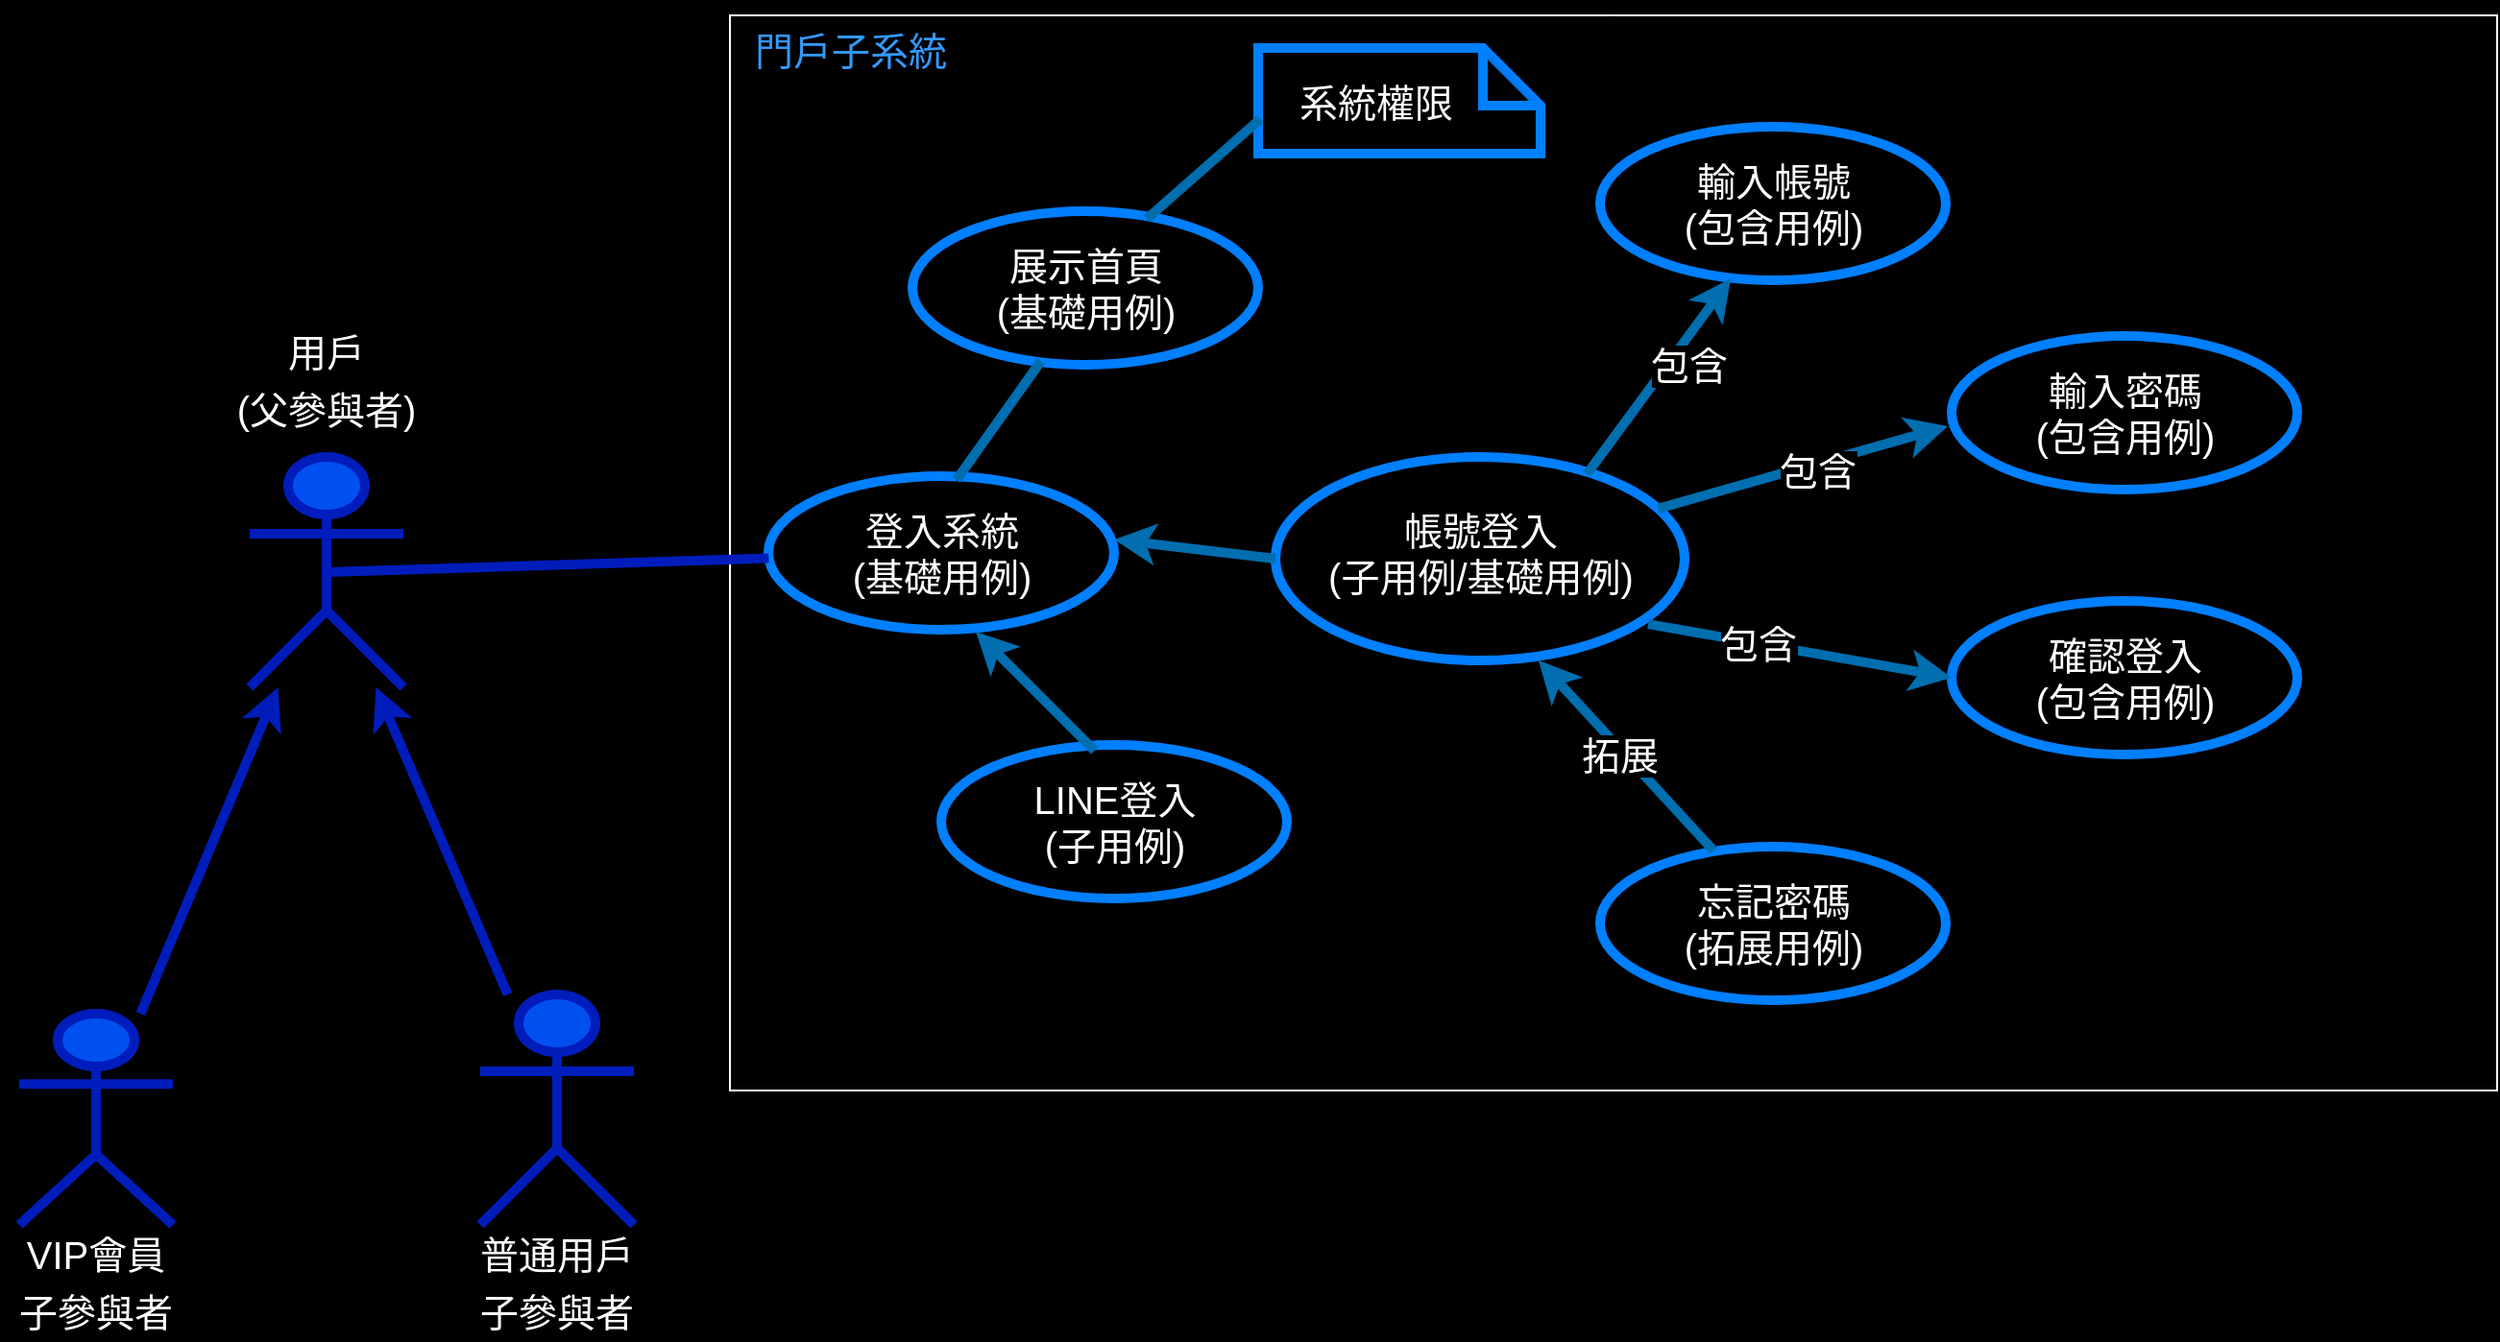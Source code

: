 <mxfile version="22.0.8" type="google">
  <diagram name="第 1 页" id="yQgV92xYOFIVpRnIKzD4">
    <mxGraphModel grid="0" page="1" gridSize="10" guides="1" tooltips="1" connect="1" arrows="1" fold="1" pageScale="1" pageWidth="2336" pageHeight="1654" background="#000000" math="0" shadow="0">
      <root>
        <mxCell id="0" />
        <mxCell id="1" parent="0" />
        <mxCell id="u0ktt7yI7tjqgLlvYMpc-3" value="Actor" style="shape=umlActor;verticalLabelPosition=bottom;verticalAlign=top;html=1;outlineConnect=0;textOpacity=0;strokeWidth=5;fillColor=#0050ef;fontColor=#ffffff;strokeColor=#001DBC;" vertex="1" parent="1">
          <mxGeometry x="40" y="560" width="80" height="110" as="geometry" />
        </mxCell>
        <mxCell id="u0ktt7yI7tjqgLlvYMpc-4" value="Actor" style="shape=umlActor;verticalLabelPosition=bottom;verticalAlign=top;html=1;outlineConnect=0;textOpacity=0;strokeWidth=5;fillColor=#0050ef;fontColor=#ffffff;strokeColor=#001DBC;" vertex="1" parent="1">
          <mxGeometry x="280" y="550" width="80" height="120" as="geometry" />
        </mxCell>
        <mxCell id="u0ktt7yI7tjqgLlvYMpc-5" value="Actor" style="shape=umlActor;verticalLabelPosition=bottom;verticalAlign=top;html=1;outlineConnect=0;textOpacity=0;fontSize=15;strokeWidth=5;fillColor=#0050ef;fontColor=#ffffff;strokeColor=#001DBC;" vertex="1" parent="1">
          <mxGeometry x="160" y="270" width="80" height="120" as="geometry" />
        </mxCell>
        <mxCell id="u0ktt7yI7tjqgLlvYMpc-10" value="" style="endArrow=classic;html=1;rounded=0;fillColor=#0050ef;strokeColor=#001DBC;strokeWidth=5;" edge="1" parent="1" source="u0ktt7yI7tjqgLlvYMpc-3" target="u0ktt7yI7tjqgLlvYMpc-5">
          <mxGeometry width="50" height="50" relative="1" as="geometry">
            <mxPoint x="98.725" y="340" as="sourcePoint" />
            <mxPoint x="160.002" y="220" as="targetPoint" />
          </mxGeometry>
        </mxCell>
        <mxCell id="u0ktt7yI7tjqgLlvYMpc-12" value="" style="endArrow=classic;html=1;rounded=0;strokeWidth=5;fillColor=#0050ef;strokeColor=#001DBC;" edge="1" parent="1" source="u0ktt7yI7tjqgLlvYMpc-4" target="u0ktt7yI7tjqgLlvYMpc-5">
          <mxGeometry width="50" height="50" relative="1" as="geometry">
            <mxPoint x="310" y="370" as="sourcePoint" />
            <mxPoint x="360" y="320" as="targetPoint" />
          </mxGeometry>
        </mxCell>
        <mxCell id="u0ktt7yI7tjqgLlvYMpc-13" value="用戶" style="text;html=1;strokeColor=none;fillColor=none;align=center;verticalAlign=middle;whiteSpace=wrap;rounded=0;fontSize=20;labelBackgroundColor=#000000;fontColor=#FFFFFF;" vertex="1" parent="1">
          <mxGeometry x="170" y="200" width="60" height="30" as="geometry" />
        </mxCell>
        <mxCell id="u0ktt7yI7tjqgLlvYMpc-14" value="&lt;font style=&quot;font-size: 20px;&quot;&gt;(父參與者)&lt;/font&gt;" style="text;html=1;strokeColor=none;fillColor=none;align=center;verticalAlign=middle;whiteSpace=wrap;rounded=0;fontColor=#FFFFFF;labelBackgroundColor=#000000;" vertex="1" parent="1">
          <mxGeometry x="145" y="230" width="110" height="30" as="geometry" />
        </mxCell>
        <mxCell id="u0ktt7yI7tjqgLlvYMpc-15" value="&lt;span style=&quot;background-color: rgb(0, 0, 0);&quot;&gt;VIP會員&lt;/span&gt;" style="text;html=1;strokeColor=none;fillColor=none;align=center;verticalAlign=middle;whiteSpace=wrap;rounded=0;fontSize=20;fontColor=#FFFFFF;" vertex="1" parent="1">
          <mxGeometry x="35" y="670" width="90" height="30" as="geometry" />
        </mxCell>
        <mxCell id="u0ktt7yI7tjqgLlvYMpc-16" value="子參與者" style="text;html=1;strokeColor=none;fillColor=none;align=center;verticalAlign=middle;whiteSpace=wrap;rounded=0;fontSize=20;fontColor=#FFFFFF;labelBackgroundColor=#000000;" vertex="1" parent="1">
          <mxGeometry x="30" y="700" width="100" height="30" as="geometry" />
        </mxCell>
        <mxCell id="u0ktt7yI7tjqgLlvYMpc-18" value="&lt;span style=&quot;background-color: rgb(0, 0, 0);&quot;&gt;普通用戶&lt;/span&gt;" style="text;html=1;strokeColor=none;fillColor=none;align=center;verticalAlign=middle;whiteSpace=wrap;rounded=0;fontSize=20;fontColor=#FFFFFF;" vertex="1" parent="1">
          <mxGeometry x="275" y="670" width="90" height="30" as="geometry" />
        </mxCell>
        <mxCell id="u0ktt7yI7tjqgLlvYMpc-19" value="&lt;span style=&quot;background-color: rgb(0, 0, 0);&quot;&gt;子參與者&lt;/span&gt;" style="text;html=1;strokeColor=none;fillColor=none;align=center;verticalAlign=middle;whiteSpace=wrap;rounded=0;fontSize=20;fontColor=#FFFFFF;" vertex="1" parent="1">
          <mxGeometry x="275" y="700" width="90" height="30" as="geometry" />
        </mxCell>
        <mxCell id="u0ktt7yI7tjqgLlvYMpc-21" value="" style="rounded=0;whiteSpace=wrap;html=1;fillColor=#000000;strokeColor=#FFFFFF;" vertex="1" parent="1">
          <mxGeometry x="410" y="40" width="920" height="560" as="geometry" />
        </mxCell>
        <mxCell id="u0ktt7yI7tjqgLlvYMpc-22" value="&lt;font style=&quot;font-size: 20px;&quot;&gt;門戶子系統&lt;/font&gt;" style="text;html=1;strokeColor=none;fillColor=none;align=center;verticalAlign=middle;whiteSpace=wrap;rounded=0;fontColor=#3399FF;" vertex="1" parent="1">
          <mxGeometry x="413" y="43" width="120" height="30" as="geometry" />
        </mxCell>
        <mxCell id="u0ktt7yI7tjqgLlvYMpc-23" value="" style="ellipse;whiteSpace=wrap;html=1;labelBackgroundColor=#000000;fillColor=#000000;strokeColor=#007FFF;strokeWidth=5;" vertex="1" parent="1">
          <mxGeometry x="430" y="280" width="180" height="80" as="geometry" />
        </mxCell>
        <mxCell id="u0ktt7yI7tjqgLlvYMpc-24" value="&lt;font style=&quot;font-size: 20px;&quot; color=&quot;#ffffff&quot;&gt;登入系統&lt;br&gt;(基礎用例)&lt;br&gt;&lt;/font&gt;" style="text;html=1;strokeColor=none;fillColor=none;align=center;verticalAlign=middle;whiteSpace=wrap;rounded=0;" vertex="1" parent="1">
          <mxGeometry x="462.5" y="305" width="115" height="30" as="geometry" />
        </mxCell>
        <mxCell id="u0ktt7yI7tjqgLlvYMpc-25" value="" style="endArrow=none;html=1;rounded=0;exitX=0.5;exitY=0.5;exitDx=0;exitDy=0;exitPerimeter=0;fillColor=#0050ef;strokeColor=#001DBC;strokeWidth=5;" edge="1" parent="1" source="u0ktt7yI7tjqgLlvYMpc-5" target="u0ktt7yI7tjqgLlvYMpc-23">
          <mxGeometry width="50" height="50" relative="1" as="geometry">
            <mxPoint x="300" y="350" as="sourcePoint" />
            <mxPoint x="350" y="300" as="targetPoint" />
          </mxGeometry>
        </mxCell>
        <mxCell id="u0ktt7yI7tjqgLlvYMpc-26" value="" style="ellipse;whiteSpace=wrap;html=1;labelBackgroundColor=#000000;fillColor=#000000;strokeColor=#007FFF;strokeWidth=5;" vertex="1" parent="1">
          <mxGeometry x="505" y="142" width="180" height="80" as="geometry" />
        </mxCell>
        <mxCell id="u0ktt7yI7tjqgLlvYMpc-27" value="" style="ellipse;whiteSpace=wrap;html=1;labelBackgroundColor=#000000;fillColor=#000000;strokeColor=#007FFF;strokeWidth=5;" vertex="1" parent="1">
          <mxGeometry x="520" y="420" width="180" height="80" as="geometry" />
        </mxCell>
        <mxCell id="u0ktt7yI7tjqgLlvYMpc-28" value="&lt;font style=&quot;font-size: 20px;&quot; color=&quot;#ffffff&quot;&gt;展示首頁&lt;br&gt;(基礎用例)&lt;br&gt;&lt;/font&gt;" style="text;html=1;strokeColor=none;fillColor=none;align=center;verticalAlign=middle;whiteSpace=wrap;rounded=0;" vertex="1" parent="1">
          <mxGeometry x="537.5" y="167" width="115" height="30" as="geometry" />
        </mxCell>
        <mxCell id="u0ktt7yI7tjqgLlvYMpc-29" value="&lt;font style=&quot;font-size: 20px;&quot; color=&quot;#ffffff&quot;&gt;LINE登入&lt;br&gt;(子用例)&lt;br&gt;&lt;/font&gt;" style="text;html=1;strokeColor=none;fillColor=none;align=center;verticalAlign=middle;whiteSpace=wrap;rounded=0;" vertex="1" parent="1">
          <mxGeometry x="552.5" y="445" width="115" height="30" as="geometry" />
        </mxCell>
        <mxCell id="u0ktt7yI7tjqgLlvYMpc-30" value="" style="endArrow=classic;html=1;rounded=0;exitX=0.444;exitY=0.038;exitDx=0;exitDy=0;exitPerimeter=0;entryX=0.6;entryY=1.013;entryDx=0;entryDy=0;entryPerimeter=0;strokeWidth=5;fillColor=#1ba1e2;strokeColor=#006EAF;" edge="1" parent="1" source="u0ktt7yI7tjqgLlvYMpc-27" target="u0ktt7yI7tjqgLlvYMpc-23">
          <mxGeometry width="50" height="50" relative="1" as="geometry">
            <mxPoint x="610" y="430" as="sourcePoint" />
            <mxPoint x="660" y="380" as="targetPoint" />
          </mxGeometry>
        </mxCell>
        <mxCell id="u0ktt7yI7tjqgLlvYMpc-31" value="" style="endArrow=none;html=1;rounded=0;exitX=0.544;exitY=0.025;exitDx=0;exitDy=0;exitPerimeter=0;entryX=0.372;entryY=0.975;entryDx=0;entryDy=0;entryPerimeter=0;strokeWidth=5;fillColor=#1ba1e2;strokeColor=#006EAF;" edge="1" parent="1" source="u0ktt7yI7tjqgLlvYMpc-23" target="u0ktt7yI7tjqgLlvYMpc-26">
          <mxGeometry width="50" height="50" relative="1" as="geometry">
            <mxPoint x="550" y="280" as="sourcePoint" />
            <mxPoint x="600" y="230" as="targetPoint" />
          </mxGeometry>
        </mxCell>
        <mxCell id="u0ktt7yI7tjqgLlvYMpc-42" style="edgeStyle=orthogonalEdgeStyle;rounded=0;orthogonalLoop=1;jettySize=auto;html=1;exitX=1;exitY=0.5;exitDx=0;exitDy=0;" edge="1" parent="1" source="u0ktt7yI7tjqgLlvYMpc-32" target="u0ktt7yI7tjqgLlvYMpc-21">
          <mxGeometry relative="1" as="geometry" />
        </mxCell>
        <mxCell id="u0ktt7yI7tjqgLlvYMpc-32" value="" style="ellipse;whiteSpace=wrap;html=1;labelBackgroundColor=#000000;fillColor=#000000;strokeColor=#007FFF;strokeWidth=5;" vertex="1" parent="1">
          <mxGeometry x="694" y="270" width="213" height="106" as="geometry" />
        </mxCell>
        <mxCell id="u0ktt7yI7tjqgLlvYMpc-33" value="" style="ellipse;whiteSpace=wrap;html=1;labelBackgroundColor=#000000;fillColor=#000000;strokeColor=#007FFF;strokeWidth=5;" vertex="1" parent="1">
          <mxGeometry x="863" y="98" width="180" height="80" as="geometry" />
        </mxCell>
        <mxCell id="u0ktt7yI7tjqgLlvYMpc-34" value="" style="ellipse;whiteSpace=wrap;html=1;labelBackgroundColor=#000000;fillColor=#000000;strokeColor=#007FFF;strokeWidth=5;" vertex="1" parent="1">
          <mxGeometry x="1046" y="207" width="180" height="80" as="geometry" />
        </mxCell>
        <mxCell id="u0ktt7yI7tjqgLlvYMpc-35" value="" style="ellipse;whiteSpace=wrap;html=1;labelBackgroundColor=#000000;fillColor=#000000;strokeColor=#007FFF;strokeWidth=5;" vertex="1" parent="1">
          <mxGeometry x="1046" y="345" width="180" height="80" as="geometry" />
        </mxCell>
        <mxCell id="u0ktt7yI7tjqgLlvYMpc-36" value="" style="ellipse;whiteSpace=wrap;html=1;labelBackgroundColor=#000000;fillColor=#000000;strokeColor=#007FFF;strokeWidth=5;" vertex="1" parent="1">
          <mxGeometry x="863" y="473" width="180" height="80" as="geometry" />
        </mxCell>
        <mxCell id="u0ktt7yI7tjqgLlvYMpc-38" value="" style="shape=note;whiteSpace=wrap;html=1;backgroundOutline=1;darkOpacity=0.05;fillColor=none;fontColor=#ffffff;strokeColor=#007FFF;strokeWidth=5;" vertex="1" parent="1">
          <mxGeometry x="685" y="57" width="147" height="55" as="geometry" />
        </mxCell>
        <mxCell id="u0ktt7yI7tjqgLlvYMpc-39" value="系統權限" style="text;html=1;strokeColor=none;fillColor=none;align=center;verticalAlign=middle;whiteSpace=wrap;rounded=0;labelBackgroundColor=none;fontColor=#FFFFFF;fontSize=20;" vertex="1" parent="1">
          <mxGeometry x="697" y="69.75" width="99" height="29.5" as="geometry" />
        </mxCell>
        <mxCell id="u0ktt7yI7tjqgLlvYMpc-40" value="" style="endArrow=none;html=1;rounded=0;entryX=0.007;entryY=0.673;entryDx=0;entryDy=0;entryPerimeter=0;exitX=0.678;exitY=0.05;exitDx=0;exitDy=0;exitPerimeter=0;fillColor=#1ba1e2;strokeColor=#006EAF;strokeWidth=5;" edge="1" parent="1" source="u0ktt7yI7tjqgLlvYMpc-26" target="u0ktt7yI7tjqgLlvYMpc-38">
          <mxGeometry width="50" height="50" relative="1" as="geometry">
            <mxPoint x="617" y="149" as="sourcePoint" />
            <mxPoint x="667" y="99" as="targetPoint" />
          </mxGeometry>
        </mxCell>
        <mxCell id="u0ktt7yI7tjqgLlvYMpc-41" value="" style="endArrow=classic;html=1;rounded=0;exitX=0;exitY=0.5;exitDx=0;exitDy=0;entryX=1;entryY=0.413;entryDx=0;entryDy=0;entryPerimeter=0;strokeWidth=5;fillColor=#1ba1e2;strokeColor=#006EAF;" edge="1" parent="1" source="u0ktt7yI7tjqgLlvYMpc-32" target="u0ktt7yI7tjqgLlvYMpc-23">
          <mxGeometry width="50" height="50" relative="1" as="geometry">
            <mxPoint x="665" y="339" as="sourcePoint" />
            <mxPoint x="715" y="289" as="targetPoint" />
          </mxGeometry>
        </mxCell>
        <mxCell id="u0ktt7yI7tjqgLlvYMpc-43" value="&lt;font style=&quot;font-size: 20px;&quot; color=&quot;#ffffff&quot;&gt;帳號登入&lt;br&gt;(子用例/基礎用例)&lt;br&gt;&lt;/font&gt;" style="text;html=1;strokeColor=none;fillColor=none;align=center;verticalAlign=middle;whiteSpace=wrap;rounded=0;" vertex="1" parent="1">
          <mxGeometry x="717.5" y="305" width="166" height="30" as="geometry" />
        </mxCell>
        <mxCell id="u0ktt7yI7tjqgLlvYMpc-44" value="&lt;font style=&quot;font-size: 20px;&quot; color=&quot;#ffffff&quot;&gt;輸入帳號&lt;br&gt;(包含用例)&lt;br&gt;&lt;/font&gt;" style="text;html=1;strokeColor=none;fillColor=none;align=center;verticalAlign=middle;whiteSpace=wrap;rounded=0;" vertex="1" parent="1">
          <mxGeometry x="895.5" y="123" width="115" height="30" as="geometry" />
        </mxCell>
        <mxCell id="u0ktt7yI7tjqgLlvYMpc-45" value="" style="endArrow=classic;html=1;rounded=0;entryX=0.378;entryY=0.988;entryDx=0;entryDy=0;entryPerimeter=0;exitX=0.761;exitY=0.085;exitDx=0;exitDy=0;exitPerimeter=0;strokeWidth=5;fillColor=#1ba1e2;strokeColor=#006EAF;" edge="1" parent="1" source="u0ktt7yI7tjqgLlvYMpc-32" target="u0ktt7yI7tjqgLlvYMpc-33">
          <mxGeometry width="50" height="50" relative="1" as="geometry">
            <mxPoint x="881" y="275" as="sourcePoint" />
            <mxPoint x="931" y="225" as="targetPoint" />
          </mxGeometry>
        </mxCell>
        <mxCell id="u0ktt7yI7tjqgLlvYMpc-46" value="" style="endArrow=classic;html=1;rounded=0;entryX=-0.011;entryY=0.588;entryDx=0;entryDy=0;entryPerimeter=0;strokeWidth=5;fillColor=#1ba1e2;strokeColor=#006EAF;" edge="1" parent="1" source="u0ktt7yI7tjqgLlvYMpc-32" target="u0ktt7yI7tjqgLlvYMpc-34">
          <mxGeometry width="50" height="50" relative="1" as="geometry">
            <mxPoint x="943" y="364" as="sourcePoint" />
            <mxPoint x="1018" y="262" as="targetPoint" />
          </mxGeometry>
        </mxCell>
        <mxCell id="u0ktt7yI7tjqgLlvYMpc-47" value="" style="endArrow=classic;html=1;rounded=0;entryX=0;entryY=0.5;entryDx=0;entryDy=0;exitX=0.911;exitY=0.821;exitDx=0;exitDy=0;exitPerimeter=0;strokeWidth=5;fillColor=#1ba1e2;strokeColor=#006EAF;" edge="1" parent="1" source="u0ktt7yI7tjqgLlvYMpc-32" target="u0ktt7yI7tjqgLlvYMpc-35">
          <mxGeometry width="50" height="50" relative="1" as="geometry">
            <mxPoint x="888" y="425" as="sourcePoint" />
            <mxPoint x="963" y="323" as="targetPoint" />
          </mxGeometry>
        </mxCell>
        <mxCell id="u0ktt7yI7tjqgLlvYMpc-48" value="" style="endArrow=classic;html=1;rounded=0;entryX=0.643;entryY=1;entryDx=0;entryDy=0;entryPerimeter=0;exitX=0.328;exitY=0.025;exitDx=0;exitDy=0;exitPerimeter=0;strokeWidth=5;fillColor=#1ba1e2;strokeColor=#006EAF;" edge="1" parent="1" source="u0ktt7yI7tjqgLlvYMpc-36" target="u0ktt7yI7tjqgLlvYMpc-32">
          <mxGeometry width="50" height="50" relative="1" as="geometry">
            <mxPoint x="843" y="507" as="sourcePoint" />
            <mxPoint x="918" y="405" as="targetPoint" />
          </mxGeometry>
        </mxCell>
        <mxCell id="u0ktt7yI7tjqgLlvYMpc-50" value="&lt;font style=&quot;font-size: 20px;&quot; color=&quot;#ffffff&quot;&gt;輸入密碼&lt;br&gt;(包含用例)&lt;br&gt;&lt;/font&gt;" style="text;html=1;strokeColor=none;fillColor=none;align=center;verticalAlign=middle;whiteSpace=wrap;rounded=0;" vertex="1" parent="1">
          <mxGeometry x="1078.5" y="232" width="115" height="30" as="geometry" />
        </mxCell>
        <mxCell id="u0ktt7yI7tjqgLlvYMpc-51" value="&lt;font style=&quot;font-size: 20px;&quot; color=&quot;#ffffff&quot;&gt;確認登入&lt;br&gt;(包含用例)&lt;br&gt;&lt;/font&gt;" style="text;html=1;strokeColor=none;fillColor=none;align=center;verticalAlign=middle;whiteSpace=wrap;rounded=0;" vertex="1" parent="1">
          <mxGeometry x="1078.5" y="370" width="115" height="30" as="geometry" />
        </mxCell>
        <mxCell id="u0ktt7yI7tjqgLlvYMpc-52" value="&lt;font style=&quot;font-size: 20px;&quot; color=&quot;#ffffff&quot;&gt;忘記密碼&lt;br&gt;(拓展用例)&lt;br&gt;&lt;/font&gt;" style="text;html=1;strokeColor=none;fillColor=none;align=center;verticalAlign=middle;whiteSpace=wrap;rounded=0;" vertex="1" parent="1">
          <mxGeometry x="895.5" y="498" width="115" height="30" as="geometry" />
        </mxCell>
        <mxCell id="u0ktt7yI7tjqgLlvYMpc-53" value="&lt;font style=&quot;font-size: 20px;&quot; color=&quot;#ffffff&quot;&gt;&lt;span style=&quot;background-color: rgb(0, 0, 0);&quot;&gt;拓展&lt;/span&gt;&lt;br&gt;&lt;/font&gt;" style="text;html=1;strokeColor=none;fillColor=none;align=center;verticalAlign=middle;whiteSpace=wrap;rounded=0;" vertex="1" parent="1">
          <mxGeometry x="816" y="410" width="115" height="30" as="geometry" />
        </mxCell>
        <mxCell id="u0ktt7yI7tjqgLlvYMpc-54" value="&lt;font style=&quot;font-size: 20px;&quot; color=&quot;#ffffff&quot;&gt;&lt;span style=&quot;background-color: rgb(0, 0, 0);&quot;&gt;包含&lt;/span&gt;&lt;br&gt;&lt;/font&gt;" style="text;html=1;strokeColor=none;fillColor=none;align=center;verticalAlign=middle;whiteSpace=wrap;rounded=0;" vertex="1" parent="1">
          <mxGeometry x="888" y="352" width="115" height="30" as="geometry" />
        </mxCell>
        <mxCell id="u0ktt7yI7tjqgLlvYMpc-60" value="&lt;font style=&quot;font-size: 20px;&quot; color=&quot;#ffffff&quot;&gt;&lt;span style=&quot;background-color: rgb(0, 0, 0);&quot;&gt;包含&lt;/span&gt;&lt;br&gt;&lt;/font&gt;" style="text;html=1;strokeColor=none;fillColor=none;align=center;verticalAlign=middle;whiteSpace=wrap;rounded=0;" vertex="1" parent="1">
          <mxGeometry x="852" y="207" width="115" height="30" as="geometry" />
        </mxCell>
        <mxCell id="u0ktt7yI7tjqgLlvYMpc-64" value="&lt;font style=&quot;font-size: 20px;&quot; color=&quot;#ffffff&quot;&gt;&lt;span style=&quot;background-color: rgb(0, 0, 0);&quot;&gt;包含&lt;/span&gt;&lt;br&gt;&lt;/font&gt;" style="text;html=1;strokeColor=none;fillColor=none;align=center;verticalAlign=middle;whiteSpace=wrap;rounded=0;" vertex="1" parent="1">
          <mxGeometry x="919" y="262" width="115" height="30" as="geometry" />
        </mxCell>
      </root>
    </mxGraphModel>
  </diagram>
</mxfile>

